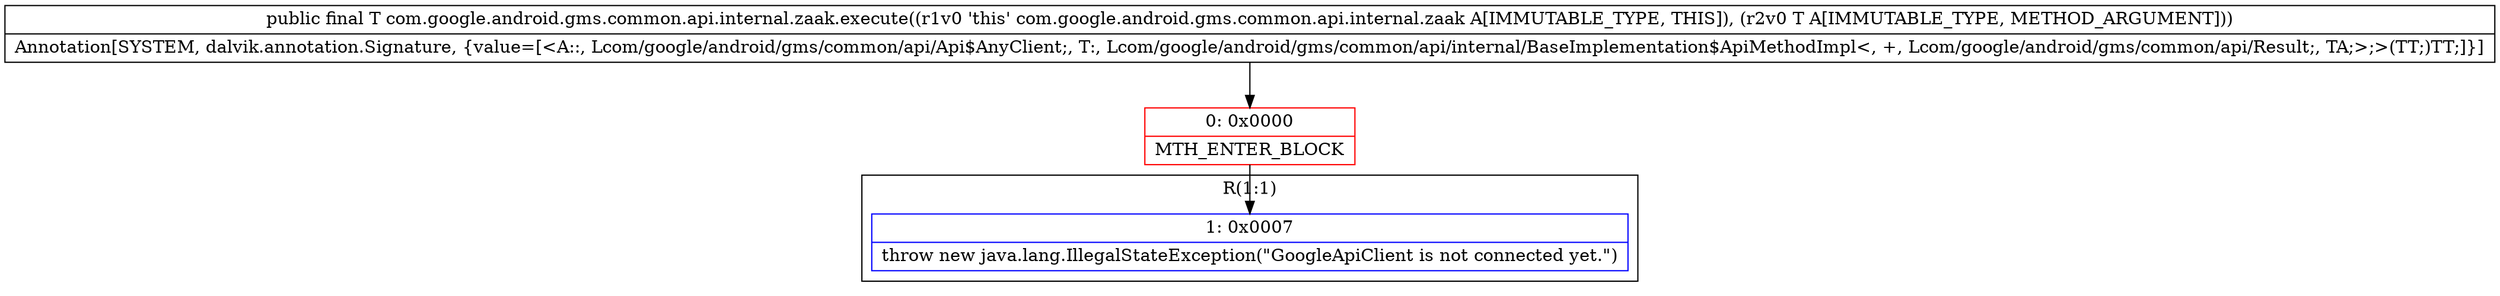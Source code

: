 digraph "CFG forcom.google.android.gms.common.api.internal.zaak.execute(Lcom\/google\/android\/gms\/common\/api\/internal\/BaseImplementation$ApiMethodImpl;)Lcom\/google\/android\/gms\/common\/api\/internal\/BaseImplementation$ApiMethodImpl;" {
subgraph cluster_Region_1618336734 {
label = "R(1:1)";
node [shape=record,color=blue];
Node_1 [shape=record,label="{1\:\ 0x0007|throw new java.lang.IllegalStateException(\"GoogleApiClient is not connected yet.\")\l}"];
}
Node_0 [shape=record,color=red,label="{0\:\ 0x0000|MTH_ENTER_BLOCK\l}"];
MethodNode[shape=record,label="{public final T com.google.android.gms.common.api.internal.zaak.execute((r1v0 'this' com.google.android.gms.common.api.internal.zaak A[IMMUTABLE_TYPE, THIS]), (r2v0 T A[IMMUTABLE_TYPE, METHOD_ARGUMENT]))  | Annotation[SYSTEM, dalvik.annotation.Signature, \{value=[\<A::, Lcom\/google\/android\/gms\/common\/api\/Api$AnyClient;, T:, Lcom\/google\/android\/gms\/common\/api\/internal\/BaseImplementation$ApiMethodImpl\<, +, Lcom\/google\/android\/gms\/common\/api\/Result;, TA;\>;\>(TT;)TT;]\}]\l}"];
MethodNode -> Node_0;
Node_0 -> Node_1;
}

